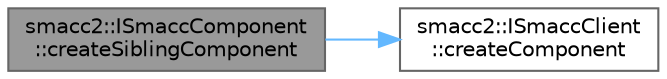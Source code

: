 digraph "smacc2::ISmaccComponent::createSiblingComponent"
{
 // LATEX_PDF_SIZE
  bgcolor="transparent";
  edge [fontname=Helvetica,fontsize=10,labelfontname=Helvetica,labelfontsize=10];
  node [fontname=Helvetica,fontsize=10,shape=box,height=0.2,width=0.4];
  rankdir="LR";
  Node1 [label="smacc2::ISmaccComponent\l::createSiblingComponent",height=0.2,width=0.4,color="gray40", fillcolor="grey60", style="filled", fontcolor="black",tooltip=" "];
  Node1 -> Node2 [color="steelblue1",style="solid"];
  Node2 [label="smacc2::ISmaccClient\l::createComponent",height=0.2,width=0.4,color="grey40", fillcolor="white", style="filled",URL="$classsmacc2_1_1ISmaccClient.html#ab58cece2f3e504933b401e69c23de015",tooltip=" "];
}
